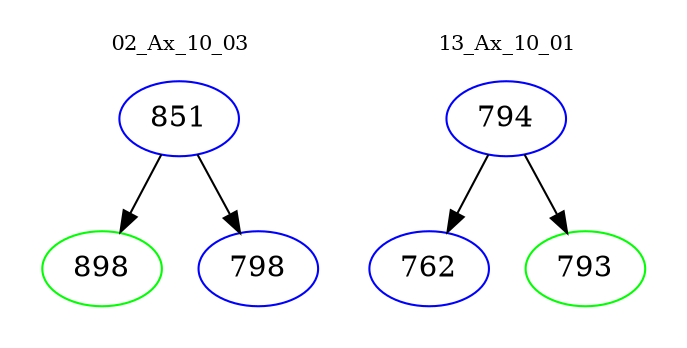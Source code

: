 digraph{
subgraph cluster_0 {
color = white
label = "02_Ax_10_03";
fontsize=10;
T0_851 [label="851", color="blue"]
T0_851 -> T0_898 [color="black"]
T0_898 [label="898", color="green"]
T0_851 -> T0_798 [color="black"]
T0_798 [label="798", color="blue"]
}
subgraph cluster_1 {
color = white
label = "13_Ax_10_01";
fontsize=10;
T1_794 [label="794", color="blue"]
T1_794 -> T1_762 [color="black"]
T1_762 [label="762", color="blue"]
T1_794 -> T1_793 [color="black"]
T1_793 [label="793", color="green"]
}
}
